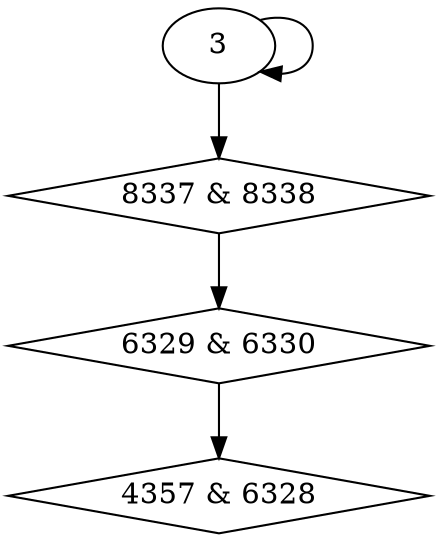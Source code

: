 digraph {
0 [label = "4357 & 6328", shape = diamond];
1 [label = "6329 & 6330", shape = diamond];
2 [label = "8337 & 8338", shape = diamond];
1 -> 0;
2 -> 1;
3 -> 2;
3 -> 3;
}
